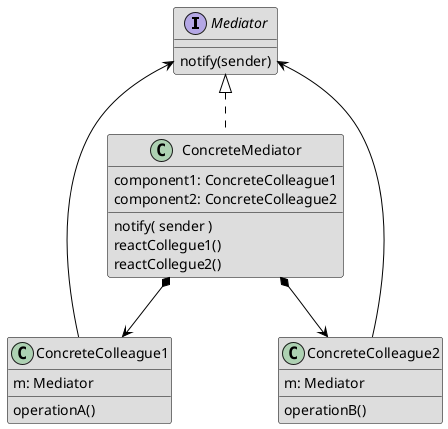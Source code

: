 @startuml Mediator structure

skinparam class {
BackgroundColor #DDDDDD
BorderColor black
ArrowColor black
}


interface Mediator {
    notify(sender)
}


class ConcreteColleague1{
    m: Mediator 
    operationA()
}

class ConcreteColleague2{
    m: Mediator 
    operationB()
}

class ConcreteMediator{
    component1: ConcreteColleague1
    component2: ConcreteColleague2
    notify( sender )
    reactCollegue1()
    reactCollegue2()

}


Mediator <|.. ConcreteMediator
ConcreteColleague1 --> Mediator
ConcreteColleague2 --> Mediator
ConcreteMediator *--> ConcreteColleague1
ConcreteMediator *--> ConcreteColleague2


@enduml